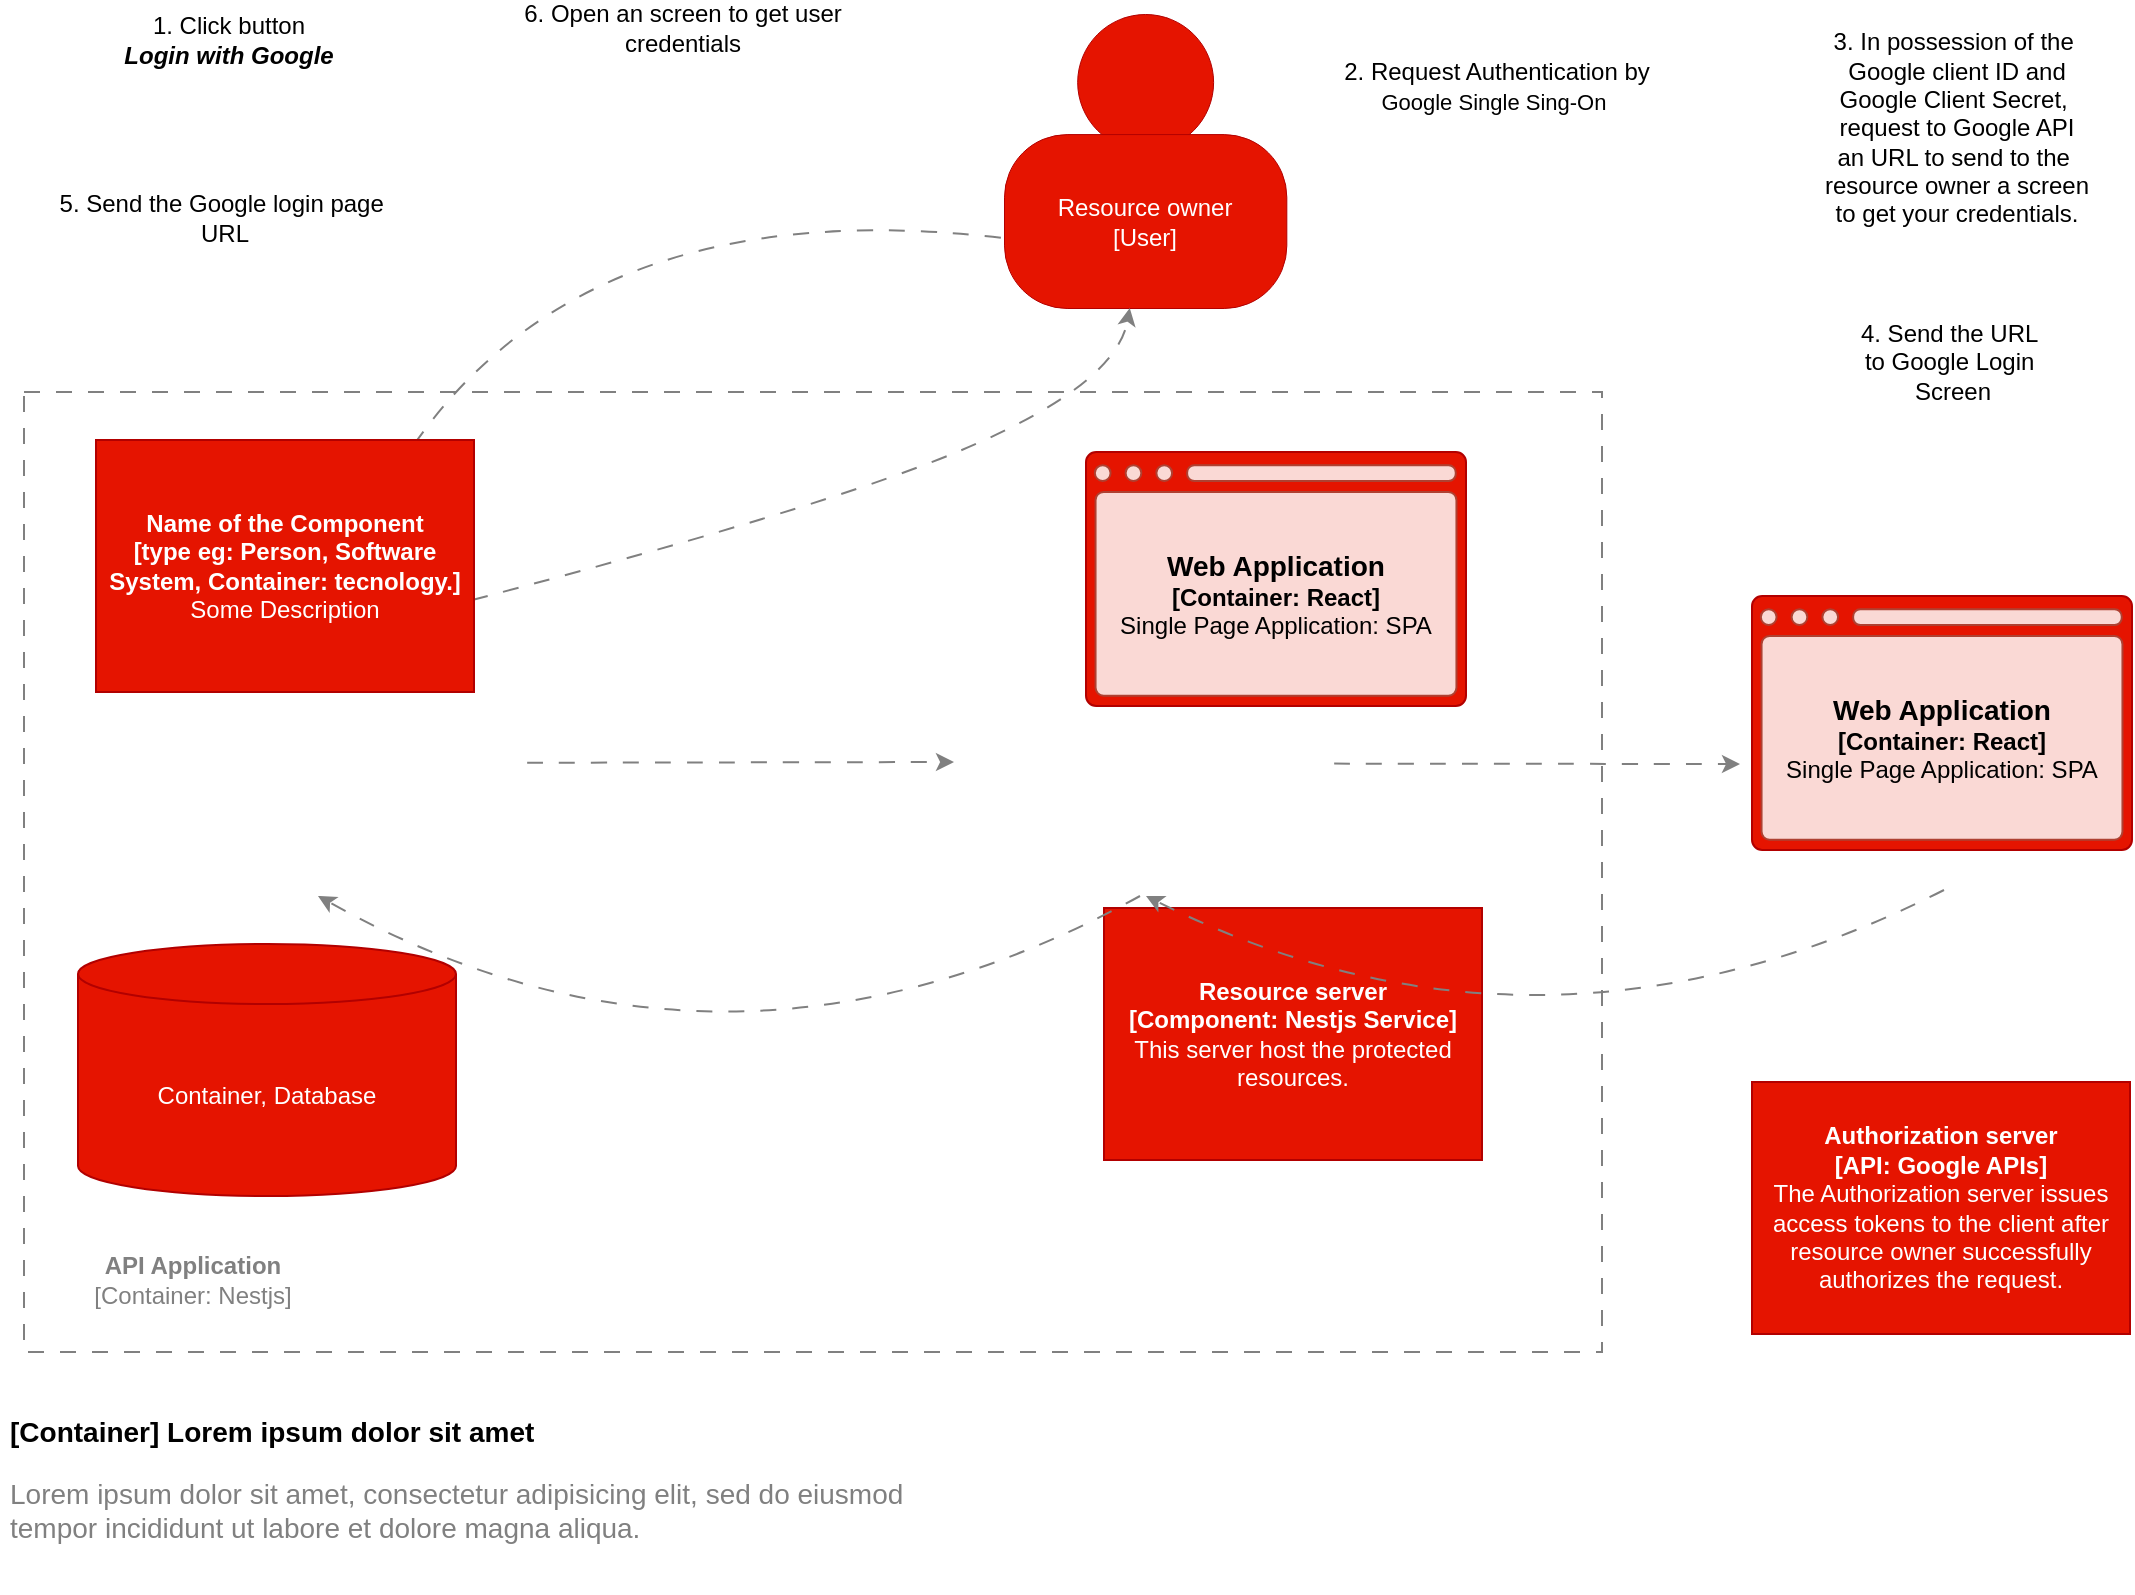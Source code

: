 <mxfile version="21.6.8" type="device" pages="2">
  <diagram id="f106602c-feb2-e66a-4537-3a34d633f6aa" name="Sigle-SignOn">
    <mxGraphModel dx="1420" dy="821" grid="1" gridSize="3" guides="1" tooltips="1" connect="1" arrows="1" fold="1" page="1" pageScale="1" pageWidth="1169" pageHeight="827" background="none" math="0" shadow="0">
      <root>
        <mxCell id="0" />
        <mxCell id="1" parent="0" />
        <mxCell id="ostM4DqCz_2PRFzFMqsc-170" value="&lt;h1 style=&quot;font-size: 14px;&quot;&gt;&lt;font style=&quot;font-size: 14px;&quot;&gt;[Container] Lorem ipsum dolor sit amet&lt;/font&gt;&lt;/h1&gt;&lt;p style=&quot;font-size: 14px;&quot;&gt;&lt;font color=&quot;#808080&quot; style=&quot;font-size: 14px;&quot;&gt;Lorem ipsum dolor sit amet, consectetur adipisicing elit, sed do eiusmod tempor incididunt ut labore et dolore magna aliqua.&lt;/font&gt;&lt;/p&gt;" style="text;html=1;strokeColor=none;fillColor=none;spacing=5;spacingTop=-20;whiteSpace=wrap;overflow=hidden;rounded=0;" parent="1" vertex="1">
          <mxGeometry x="12" y="726" width="498" height="87" as="geometry" />
        </mxCell>
        <mxCell id="tagba7AZJLhTc8VXgrd6-4" value="&lt;font color=&quot;#808080&quot;&gt;&lt;b&gt;API Application&lt;br&gt;&lt;/b&gt;[Container: Nestjs]&lt;/font&gt;" style="text;strokeColor=none;align=center;fillColor=none;html=1;verticalAlign=middle;whiteSpace=wrap;rounded=0;" parent="1" vertex="1">
          <mxGeometry x="48" y="642" width="121" height="30" as="geometry" />
        </mxCell>
        <object label="%name%&lt;br&gt;[%type%]&lt;br&gt;&lt;span style=&quot;font-weight: normal;&quot;&gt;%description%&lt;/span&gt;" placeholders="1" name="Authorization server" type="API: Google APIs" description="The Authorization server issues access tokens to the client after resource owner successfully authorizes the request." id="tagba7AZJLhTc8VXgrd6-6">
          <mxCell style="group;fillColor=#e51400;fontColor=#ffffff;strokeColor=#B20000;rounded=0;arcSize=4;container=0;verticalAlign=middle;fontStyle=1;whiteSpace=wrap;html=1;" parent="1" vertex="1" connectable="0">
            <mxGeometry x="888" y="558" width="189" height="126" as="geometry" />
          </mxCell>
        </object>
        <object label="%name%&lt;br&gt;[%type%]&lt;br&gt;&lt;span style=&quot;font-weight: normal;&quot;&gt;%description%&lt;/span&gt;" placeholders="1" name="Resource server" type="Component: Nestjs Service" description="This server host the protected resources. " id="tagba7AZJLhTc8VXgrd6-22">
          <mxCell style="group;fillColor=#e51400;fontColor=#ffffff;strokeColor=#B20000;rounded=0;arcSize=4;container=0;verticalAlign=middle;fontStyle=1;whiteSpace=wrap;html=1;" parent="1" vertex="1" connectable="0">
            <mxGeometry x="564" y="471" width="189" height="126" as="geometry" />
          </mxCell>
        </object>
        <mxCell id="_oI0TnV_BjmApExU4kgt-7" value="" style="group" parent="1" vertex="1" connectable="0">
          <mxGeometry x="555" y="243" width="189" height="126" as="geometry" />
        </mxCell>
        <mxCell id="_oI0TnV_BjmApExU4kgt-25" value="" style="group" parent="_oI0TnV_BjmApExU4kgt-7" vertex="1" connectable="0">
          <mxGeometry width="190.0" height="127.0" as="geometry" />
        </mxCell>
        <mxCell id="_oI0TnV_BjmApExU4kgt-27" value="" style="group" parent="_oI0TnV_BjmApExU4kgt-25" vertex="1" connectable="0">
          <mxGeometry width="190.0" height="127.0" as="geometry" />
        </mxCell>
        <mxCell id="ostM4DqCz_2PRFzFMqsc-181" value="" style="group;rounded=1;arcSize=4;pointerEvents=0;strokeColor=#B20000;fontFamily=Helvetica;fontSize=12;fontColor=#ffffff;fillColor=#e51400;container=0;" parent="_oI0TnV_BjmApExU4kgt-27" vertex="1" connectable="0">
          <mxGeometry width="190.0" height="127.0" as="geometry" />
        </mxCell>
        <object label="&lt;font color=&quot;#000000&quot;&gt;&lt;font style=&quot;&quot;&gt;&lt;b style=&quot;&quot;&gt;&lt;span style=&quot;font-size: 14px;&quot;&gt;%name%&lt;br&gt;&lt;/span&gt;&lt;/b&gt;&lt;/font&gt;&lt;font style=&quot;font-size: 12px;&quot;&gt;&lt;b&gt;[%type%]&lt;br&gt;&lt;/b&gt;%description%&lt;/font&gt;&lt;/font&gt;" placeholders="1" name="Web Application" type="Container: React" description="Single Page Application: SPA" id="ostM4DqCz_2PRFzFMqsc-182">
          <mxCell style="rounded=1;arcSize=4;whiteSpace=wrap;html=1;shadow=0;glass=0;fontFamily=Helvetica;fontSize=12;verticalAlign=middle;pointerEvents=0;fillColor=#fad9d5;strokeColor=#ae4132;" parent="_oI0TnV_BjmApExU4kgt-27" vertex="1">
            <mxGeometry x="4.776" y="20.005" width="180.449" height="101.868" as="geometry" />
          </mxCell>
        </object>
        <mxCell id="_oI0TnV_BjmApExU4kgt-26" value="" style="group" parent="_oI0TnV_BjmApExU4kgt-7" vertex="1" connectable="0">
          <mxGeometry width="190.0" height="127.0" as="geometry" />
        </mxCell>
        <mxCell id="ostM4DqCz_2PRFzFMqsc-188" value="" style="group;fillColor=none;container=0;" parent="_oI0TnV_BjmApExU4kgt-26" vertex="1" connectable="0">
          <mxGeometry width="190.0" height="127.0" as="geometry" />
        </mxCell>
        <mxCell id="ostM4DqCz_2PRFzFMqsc-183" value="" style="rounded=1;arcSize=45;whiteSpace=wrap;html=1;shadow=0;glass=0;fontFamily=Helvetica;fontSize=12;pointerEvents=0;fillColor=#fad9d5;strokeColor=#ae4132;" parent="_oI0TnV_BjmApExU4kgt-26" vertex="1">
          <mxGeometry x="50.573" y="6.618" width="134.292" height="7.94" as="geometry" />
        </mxCell>
        <mxCell id="ostM4DqCz_2PRFzFMqsc-184" value="" style="ellipse;whiteSpace=wrap;html=1;aspect=fixed;rounded=1;shadow=0;glass=0;fontFamily=Helvetica;fontSize=12;pointerEvents=0;fillColor=#fad9d5;strokeColor=#ae4132;" parent="_oI0TnV_BjmApExU4kgt-26" vertex="1">
          <mxGeometry x="19.805" y="6.615" width="7.863" height="7.863" as="geometry" />
        </mxCell>
        <mxCell id="ostM4DqCz_2PRFzFMqsc-185" value="" style="ellipse;whiteSpace=wrap;html=1;aspect=fixed;rounded=1;shadow=0;glass=0;fontFamily=Helvetica;fontSize=12;pointerEvents=0;fillColor=#fad9d5;strokeColor=#ae4132;" parent="_oI0TnV_BjmApExU4kgt-26" vertex="1">
          <mxGeometry x="4.422" y="6.615" width="7.863" height="7.863" as="geometry" />
        </mxCell>
        <mxCell id="ostM4DqCz_2PRFzFMqsc-186" value="" style="ellipse;whiteSpace=wrap;html=1;aspect=fixed;rounded=1;shadow=0;glass=0;fontFamily=Helvetica;fontSize=12;pointerEvents=0;fillColor=#fad9d5;strokeColor=#ae4132;" parent="_oI0TnV_BjmApExU4kgt-26" vertex="1">
          <mxGeometry x="35.19" y="6.615" width="7.863" height="7.863" as="geometry" />
        </mxCell>
        <mxCell id="_oI0TnV_BjmApExU4kgt-13" value="" style="group;flipV=0;flipH=0;direction=west;aspect=fixed;fillColor=none;" parent="1" vertex="1" connectable="0">
          <mxGeometry x="514" y="24" width="141.16" height="153" as="geometry" />
        </mxCell>
        <mxCell id="_oI0TnV_BjmApExU4kgt-10" value="" style="ellipse;whiteSpace=wrap;html=1;aspect=fixed;rounded=1;pointerEvents=0;strokeColor=#B20000;fontFamily=Helvetica;fontSize=12;fontColor=#ffffff;fillColor=#e51400;strokeWidth=0.5;container=0;movable=1;resizable=1;rotatable=1;deletable=1;editable=1;locked=0;connectable=1;" parent="_oI0TnV_BjmApExU4kgt-13" vertex="1">
          <mxGeometry x="36.596" width="67.963" height="67.963" as="geometry" />
        </mxCell>
        <mxCell id="_oI0TnV_BjmApExU4kgt-9" value="&lt;div style=&quot;text-align: justify;&quot;&gt;&lt;span style=&quot;background-color: initial;&quot;&gt;&lt;font style=&quot;font-size: 12px;&quot;&gt;Resource owner&lt;/font&gt;&lt;/span&gt;&lt;/div&gt;&lt;div style=&quot;&quot;&gt;&lt;span style=&quot;background-color: initial;&quot;&gt;&lt;font style=&quot;font-size: 12px;&quot;&gt;[User]&lt;/font&gt;&lt;/span&gt;&lt;/div&gt;" style="rounded=1;arcSize=36;whiteSpace=wrap;html=1;pointerEvents=0;strokeColor=#B20000;fontFamily=Helvetica;fontSize=12;fontColor=#ffffff;fillColor=#e51400;strokeWidth=0.5;container=0;movable=1;resizable=1;rotatable=1;deletable=1;editable=1;locked=0;connectable=1;align=center;" parent="_oI0TnV_BjmApExU4kgt-13" vertex="1">
          <mxGeometry y="60.04" width="141.16" height="86.96" as="geometry" />
        </mxCell>
        <mxCell id="_oI0TnV_BjmApExU4kgt-33" value="" style="endArrow=classic;dashed=1;html=1;curved=1;dashPattern=8 8;endFill=1;strokeColor=#808080;rounded=0;fontFamily=Helvetica;fontSize=12;fontColor=default;" parent="1" edge="1">
          <mxGeometry width="50" height="50" relative="1" as="geometry">
            <mxPoint x="275.58" y="398.37" as="sourcePoint" />
            <mxPoint x="489" y="398" as="targetPoint" />
            <Array as="points" />
          </mxGeometry>
        </mxCell>
        <mxCell id="_oI0TnV_BjmApExU4kgt-34" value="2. Request Authentication by&lt;br style=&quot;font-size: 11px;&quot;&gt;&lt;span style=&quot;font-size: 11px;&quot;&gt;Google Single Sing-On&amp;nbsp;&lt;/span&gt;" style="edgeLabel;html=1;align=center;verticalAlign=middle;resizable=0;points=[];fontSize=12;fontFamily=Helvetica;fontColor=default;" parent="_oI0TnV_BjmApExU4kgt-33" vertex="1" connectable="0">
          <mxGeometry x="-0.081" y="1" relative="1" as="geometry">
            <mxPoint x="386" y="-337" as="offset" />
          </mxGeometry>
        </mxCell>
        <mxCell id="_oI0TnV_BjmApExU4kgt-35" value="" style="endArrow=classic;dashed=1;html=1;curved=1;dashPattern=8 8;endFill=1;strokeColor=#808080;rounded=0;fontFamily=Helvetica;fontSize=12;fontColor=default;" parent="1" edge="1">
          <mxGeometry width="50" height="50" relative="1" as="geometry">
            <mxPoint x="679.08" y="398.81" as="sourcePoint" />
            <mxPoint x="882" y="399" as="targetPoint" />
            <Array as="points" />
          </mxGeometry>
        </mxCell>
        <mxCell id="_oI0TnV_BjmApExU4kgt-36" value="3. In possession of the&amp;nbsp; &lt;br&gt;Google client ID and &lt;br&gt;Google Client Secret,&amp;nbsp;&lt;br&gt;request to Google API &lt;br&gt;an URL to send to the&amp;nbsp;&lt;br&gt;resource owner a screen&lt;br&gt;to get your credentials." style="edgeLabel;html=1;align=center;verticalAlign=middle;resizable=0;points=[];fontSize=12;fontFamily=Helvetica;fontColor=default;" parent="_oI0TnV_BjmApExU4kgt-35" vertex="1" connectable="0">
          <mxGeometry x="-0.039" relative="1" as="geometry">
            <mxPoint x="213" y="-318" as="offset" />
          </mxGeometry>
        </mxCell>
        <mxCell id="_oI0TnV_BjmApExU4kgt-37" value="" style="endArrow=classic;dashed=1;html=1;curved=1;dashPattern=8 8;endFill=1;strokeColor=#808080;rounded=0;fontFamily=Helvetica;fontSize=12;fontColor=default;" parent="1" edge="1">
          <mxGeometry width="50" height="50" relative="1" as="geometry">
            <mxPoint x="582" y="465" as="sourcePoint" />
            <mxPoint x="171" y="465" as="targetPoint" />
            <Array as="points">
              <mxPoint x="375" y="579" />
            </Array>
          </mxGeometry>
        </mxCell>
        <mxCell id="_oI0TnV_BjmApExU4kgt-44" value="5. Send the Google login page&amp;nbsp;&lt;br&gt;URL" style="edgeLabel;html=1;align=center;verticalAlign=middle;resizable=0;points=[];fontSize=12;fontFamily=Helvetica;fontColor=default;" parent="_oI0TnV_BjmApExU4kgt-37" vertex="1" connectable="0">
          <mxGeometry x="-0.125" y="-47" relative="1" as="geometry">
            <mxPoint x="-256" y="-397" as="offset" />
          </mxGeometry>
        </mxCell>
        <mxCell id="_oI0TnV_BjmApExU4kgt-39" value="" style="endArrow=classic;dashed=1;html=1;curved=1;dashPattern=8 8;endFill=1;strokeColor=#808080;rounded=0;fontFamily=Helvetica;fontSize=12;fontColor=default;" parent="1" edge="1">
          <mxGeometry width="50" height="50" relative="1" as="geometry">
            <mxPoint x="984" y="462" as="sourcePoint" />
            <mxPoint x="585" y="465" as="targetPoint" />
            <Array as="points">
              <mxPoint x="783" y="564" />
            </Array>
          </mxGeometry>
        </mxCell>
        <mxCell id="_oI0TnV_BjmApExU4kgt-41" value="4. Send the URL&amp;nbsp;&lt;br&gt;to Google Login&amp;nbsp;&lt;br&gt;Screen" style="edgeLabel;html=1;align=center;verticalAlign=middle;resizable=0;points=[];fontSize=12;fontFamily=Helvetica;fontColor=default;" parent="_oI0TnV_BjmApExU4kgt-39" vertex="1" connectable="0">
          <mxGeometry x="-0.1" y="-43" relative="1" as="geometry">
            <mxPoint x="202" y="-317" as="offset" />
          </mxGeometry>
        </mxCell>
        <mxCell id="_oI0TnV_BjmApExU4kgt-45" value="" style="endArrow=classic;dashed=1;html=1;curved=1;dashPattern=8 8;endFill=1;strokeColor=#808080;rounded=0;fontFamily=Helvetica;fontSize=12;fontColor=default;" parent="1" target="_oI0TnV_BjmApExU4kgt-9" edge="1">
          <mxGeometry width="50" height="50" relative="1" as="geometry">
            <mxPoint x="186" y="333" as="sourcePoint" />
            <mxPoint x="304" y="144" as="targetPoint" />
            <Array as="points">
              <mxPoint x="411" y="276" />
              <mxPoint x="570" y="210" />
            </Array>
          </mxGeometry>
        </mxCell>
        <mxCell id="_oI0TnV_BjmApExU4kgt-46" value="6. Open an screen to get user&lt;br&gt;credentials" style="edgeLabel;html=1;align=center;verticalAlign=middle;resizable=0;points=[];fontSize=12;fontFamily=Helvetica;fontColor=default;" parent="_oI0TnV_BjmApExU4kgt-45" vertex="1" connectable="0">
          <mxGeometry x="0.175" y="-49" relative="1" as="geometry">
            <mxPoint x="-104" y="-279" as="offset" />
          </mxGeometry>
        </mxCell>
        <mxCell id="_oI0TnV_BjmApExU4kgt-30" value="" style="endArrow=classic;dashed=1;html=1;curved=1;dashPattern=8 8;endFill=1;strokeColor=#808080;rounded=0;fontFamily=Helvetica;fontSize=12;fontColor=default;exitX=-0.011;exitY=0.596;exitDx=0;exitDy=0;exitPerimeter=0;" parent="1" source="_oI0TnV_BjmApExU4kgt-9" edge="1">
          <mxGeometry width="50" height="50" relative="1" as="geometry">
            <mxPoint x="663.58" y="165" as="sourcePoint" />
            <mxPoint x="174" y="336" as="targetPoint" />
            <Array as="points">
              <mxPoint x="246" y="105" />
            </Array>
          </mxGeometry>
        </mxCell>
        <mxCell id="_oI0TnV_BjmApExU4kgt-32" value="1. Click button &lt;br&gt;&lt;i&gt;&lt;b&gt;Login with Google&lt;/b&gt;&lt;/i&gt;" style="edgeLabel;html=1;align=center;verticalAlign=middle;resizable=0;points=[];fontSize=12;fontFamily=Helvetica;fontColor=default;" parent="_oI0TnV_BjmApExU4kgt-30" vertex="1" connectable="0">
          <mxGeometry x="-0.004" y="-1" relative="1" as="geometry">
            <mxPoint x="-134" y="-69" as="offset" />
          </mxGeometry>
        </mxCell>
        <mxCell id="_oI0TnV_BjmApExU4kgt-47" value="" style="group" parent="1" vertex="1" connectable="0">
          <mxGeometry x="888" y="315" width="189" height="126" as="geometry" />
        </mxCell>
        <mxCell id="_oI0TnV_BjmApExU4kgt-48" value="" style="group" parent="_oI0TnV_BjmApExU4kgt-47" vertex="1" connectable="0">
          <mxGeometry width="190.0" height="127.0" as="geometry" />
        </mxCell>
        <mxCell id="_oI0TnV_BjmApExU4kgt-49" value="" style="group" parent="_oI0TnV_BjmApExU4kgt-48" vertex="1" connectable="0">
          <mxGeometry width="190.0" height="127.0" as="geometry" />
        </mxCell>
        <mxCell id="_oI0TnV_BjmApExU4kgt-50" value="" style="group;rounded=1;arcSize=4;pointerEvents=0;strokeColor=#B20000;fontFamily=Helvetica;fontSize=12;fontColor=#ffffff;fillColor=#e51400;container=0;" parent="_oI0TnV_BjmApExU4kgt-49" vertex="1" connectable="0">
          <mxGeometry width="190.0" height="127.0" as="geometry" />
        </mxCell>
        <object label="&lt;font color=&quot;#000000&quot;&gt;&lt;font style=&quot;&quot;&gt;&lt;b style=&quot;&quot;&gt;&lt;span style=&quot;font-size: 14px;&quot;&gt;%name%&lt;br&gt;&lt;/span&gt;&lt;/b&gt;&lt;/font&gt;&lt;font style=&quot;font-size: 12px;&quot;&gt;&lt;b&gt;[%type%]&lt;br&gt;&lt;/b&gt;%description%&lt;/font&gt;&lt;/font&gt;" placeholders="1" name="Web Application" type="Container: React" description="Single Page Application: SPA" id="_oI0TnV_BjmApExU4kgt-51">
          <mxCell style="rounded=1;arcSize=4;whiteSpace=wrap;html=1;shadow=0;glass=0;fontFamily=Helvetica;fontSize=12;verticalAlign=middle;pointerEvents=0;fillColor=#fad9d5;strokeColor=#ae4132;" parent="_oI0TnV_BjmApExU4kgt-49" vertex="1">
            <mxGeometry x="4.776" y="20.005" width="180.449" height="101.868" as="geometry" />
          </mxCell>
        </object>
        <mxCell id="_oI0TnV_BjmApExU4kgt-52" value="" style="group" parent="_oI0TnV_BjmApExU4kgt-47" vertex="1" connectable="0">
          <mxGeometry width="190.0" height="127.0" as="geometry" />
        </mxCell>
        <mxCell id="_oI0TnV_BjmApExU4kgt-53" value="" style="group;fillColor=none;container=0;" parent="_oI0TnV_BjmApExU4kgt-52" vertex="1" connectable="0">
          <mxGeometry width="190.0" height="127.0" as="geometry" />
        </mxCell>
        <mxCell id="_oI0TnV_BjmApExU4kgt-54" value="" style="rounded=1;arcSize=45;whiteSpace=wrap;html=1;shadow=0;glass=0;fontFamily=Helvetica;fontSize=12;pointerEvents=0;fillColor=#fad9d5;strokeColor=#ae4132;" parent="_oI0TnV_BjmApExU4kgt-52" vertex="1">
          <mxGeometry x="50.573" y="6.618" width="134.292" height="7.94" as="geometry" />
        </mxCell>
        <mxCell id="_oI0TnV_BjmApExU4kgt-55" value="" style="ellipse;whiteSpace=wrap;html=1;aspect=fixed;rounded=1;shadow=0;glass=0;fontFamily=Helvetica;fontSize=12;pointerEvents=0;fillColor=#fad9d5;strokeColor=#ae4132;" parent="_oI0TnV_BjmApExU4kgt-52" vertex="1">
          <mxGeometry x="19.805" y="6.615" width="7.863" height="7.863" as="geometry" />
        </mxCell>
        <mxCell id="_oI0TnV_BjmApExU4kgt-56" value="" style="ellipse;whiteSpace=wrap;html=1;aspect=fixed;rounded=1;shadow=0;glass=0;fontFamily=Helvetica;fontSize=12;pointerEvents=0;fillColor=#fad9d5;strokeColor=#ae4132;" parent="_oI0TnV_BjmApExU4kgt-52" vertex="1">
          <mxGeometry x="4.422" y="6.615" width="7.863" height="7.863" as="geometry" />
        </mxCell>
        <mxCell id="_oI0TnV_BjmApExU4kgt-57" value="" style="ellipse;whiteSpace=wrap;html=1;aspect=fixed;rounded=1;shadow=0;glass=0;fontFamily=Helvetica;fontSize=12;pointerEvents=0;fillColor=#fad9d5;strokeColor=#ae4132;" parent="_oI0TnV_BjmApExU4kgt-52" vertex="1">
          <mxGeometry x="35.19" y="6.615" width="7.863" height="7.863" as="geometry" />
        </mxCell>
        <mxCell id="_oI0TnV_BjmApExU4kgt-58" value="Container, Database" style="shape=cylinder3;whiteSpace=wrap;html=1;boundedLbl=1;backgroundOutline=1;size=15;rounded=1;pointerEvents=0;strokeColor=#B20000;fontFamily=Helvetica;fontSize=12;fontColor=#ffffff;fillColor=#e51400;shadow=0;glass=0;" parent="1" vertex="1">
          <mxGeometry x="51" y="489" width="189" height="126" as="geometry" />
        </mxCell>
        <mxCell id="_oI0TnV_BjmApExU4kgt-61" value="" style="rounded=0;whiteSpace=wrap;html=1;shadow=0;glass=0;pointerEvents=0;fontFamily=Helvetica;fontSize=12;fillColor=none;dashed=1;strokeWidth=1;dashPattern=8 8;strokeColor=#808080;" parent="1" vertex="1">
          <mxGeometry x="24" y="213" width="789" height="480" as="geometry" />
        </mxCell>
        <object label="%name%&lt;br&gt;[%type%]&lt;br&gt;&lt;span style=&quot;font-weight: normal;&quot;&gt;%description%&lt;/span&gt;" placeholders="1" name="Name of the Component" type="type eg: Person, Software System, Container: tecnology." description="Some Description" id="_oI0TnV_BjmApExU4kgt-62">
          <mxCell style="group;fillColor=#e51400;fontColor=#ffffff;strokeColor=#B20000;rounded=0;arcSize=4;container=0;verticalAlign=middle;fontStyle=1;whiteSpace=wrap;html=1;shadow=0;glass=0;pointerEvents=0;fontFamily=Helvetica;fontSize=12;" parent="1" vertex="1" connectable="0">
            <mxGeometry x="60" y="237" width="189" height="126" as="geometry" />
          </mxCell>
        </object>
      </root>
    </mxGraphModel>
  </diagram>
  <diagram id="vvCgSIcsh5LfBehU65wf" name="Page-2">
    <mxGraphModel dx="1434" dy="834" grid="1" gridSize="10" guides="1" tooltips="1" connect="1" arrows="1" fold="1" page="1" pageScale="1" pageWidth="850" pageHeight="1100" math="0" shadow="0">
      <root>
        <mxCell id="0" />
        <mxCell id="1" parent="0" />
      </root>
    </mxGraphModel>
  </diagram>
</mxfile>
